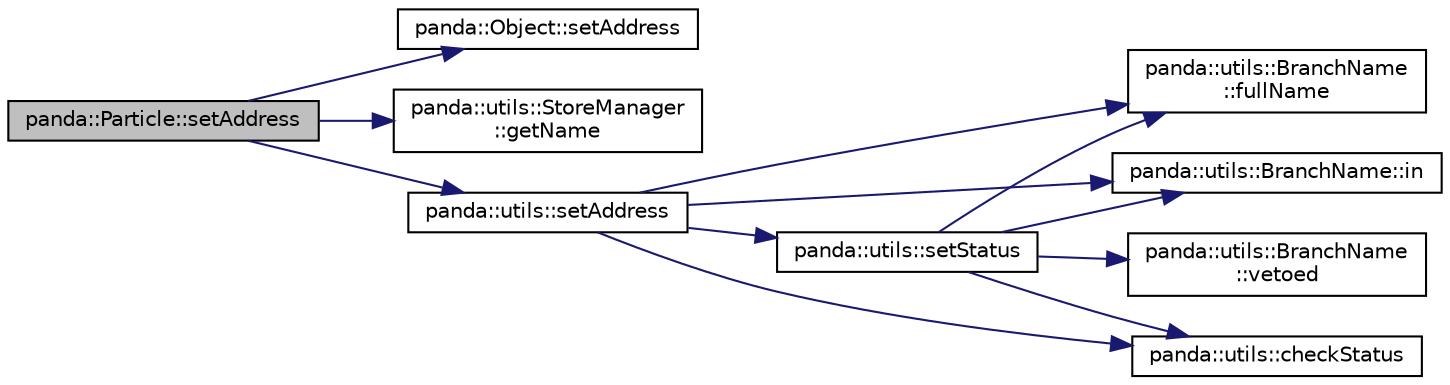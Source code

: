 digraph "panda::Particle::setAddress"
{
 // INTERACTIVE_SVG=YES
  edge [fontname="Helvetica",fontsize="10",labelfontname="Helvetica",labelfontsize="10"];
  node [fontname="Helvetica",fontsize="10",shape=record];
  rankdir="LR";
  Node1 [label="panda::Particle::setAddress",height=0.2,width=0.4,color="black", fillcolor="grey75", style="filled" fontcolor="black"];
  Node1 -> Node2 [color="midnightblue",fontsize="10",style="solid"];
  Node2 [label="panda::Object::setAddress",height=0.2,width=0.4,color="black", fillcolor="white", style="filled",URL="$classpanda_1_1Object.html#aed9f9d3b6abe518dd27957de843b36b5",tooltip="Set address for the branches to the variables of this object. "];
  Node1 -> Node3 [color="midnightblue",fontsize="10",style="solid"];
  Node3 [label="panda::utils::StoreManager\l::getName",height=0.2,width=0.4,color="black", fillcolor="white", style="filled",URL="$classpanda_1_1utils_1_1StoreManager.html#a6f30ec459d951e84a1196b7e2ffdcf49"];
  Node1 -> Node4 [color="midnightblue",fontsize="10",style="solid"];
  Node4 [label="panda::utils::setAddress",height=0.2,width=0.4,color="black", fillcolor="white", style="filled",URL="$namespacepanda_1_1utils.html#abf9c62e588560197c2bae9932e6a6e05",tooltip="Set address. "];
  Node4 -> Node5 [color="midnightblue",fontsize="10",style="solid"];
  Node5 [label="panda::utils::BranchName\l::fullName",height=0.2,width=0.4,color="black", fillcolor="white", style="filled",URL="$classpanda_1_1utils_1_1BranchName.html#a13958ff4a9d554d2c057c600b4f70412",tooltip="Prepend the branch name with &lt;objName.&gt;. "];
  Node4 -> Node6 [color="midnightblue",fontsize="10",style="solid"];
  Node6 [label="panda::utils::setStatus",height=0.2,width=0.4,color="black", fillcolor="white", style="filled",URL="$namespacepanda_1_1utils.html#a01665f786d6a2acedb8f008f3fc9fc84",tooltip="Set status of a branch. "];
  Node6 -> Node7 [color="midnightblue",fontsize="10",style="solid"];
  Node7 [label="panda::utils::BranchName::in",height=0.2,width=0.4,color="black", fillcolor="white", style="filled",URL="$classpanda_1_1utils_1_1BranchName.html#a6cc8a6df7c5b12a0221fd49773cca6a7",tooltip="Is the name included and not vetoed? "];
  Node6 -> Node8 [color="midnightblue",fontsize="10",style="solid"];
  Node8 [label="panda::utils::BranchName\l::vetoed",height=0.2,width=0.4,color="black", fillcolor="white", style="filled",URL="$classpanda_1_1utils_1_1BranchName.html#ae3332329bf2afae5ed8e7c35e5d77ffa",tooltip="Is the name included and vetoed? "];
  Node6 -> Node5 [color="midnightblue",fontsize="10",style="solid"];
  Node6 -> Node9 [color="midnightblue",fontsize="10",style="solid"];
  Node9 [label="panda::utils::checkStatus",height=0.2,width=0.4,color="black", fillcolor="white", style="filled",URL="$namespacepanda_1_1utils.html#aafa411773a4b0ee829d99e6e5a0abdcd",tooltip="Check status of a branch. "];
  Node4 -> Node7 [color="midnightblue",fontsize="10",style="solid"];
  Node4 -> Node9 [color="midnightblue",fontsize="10",style="solid"];
}
